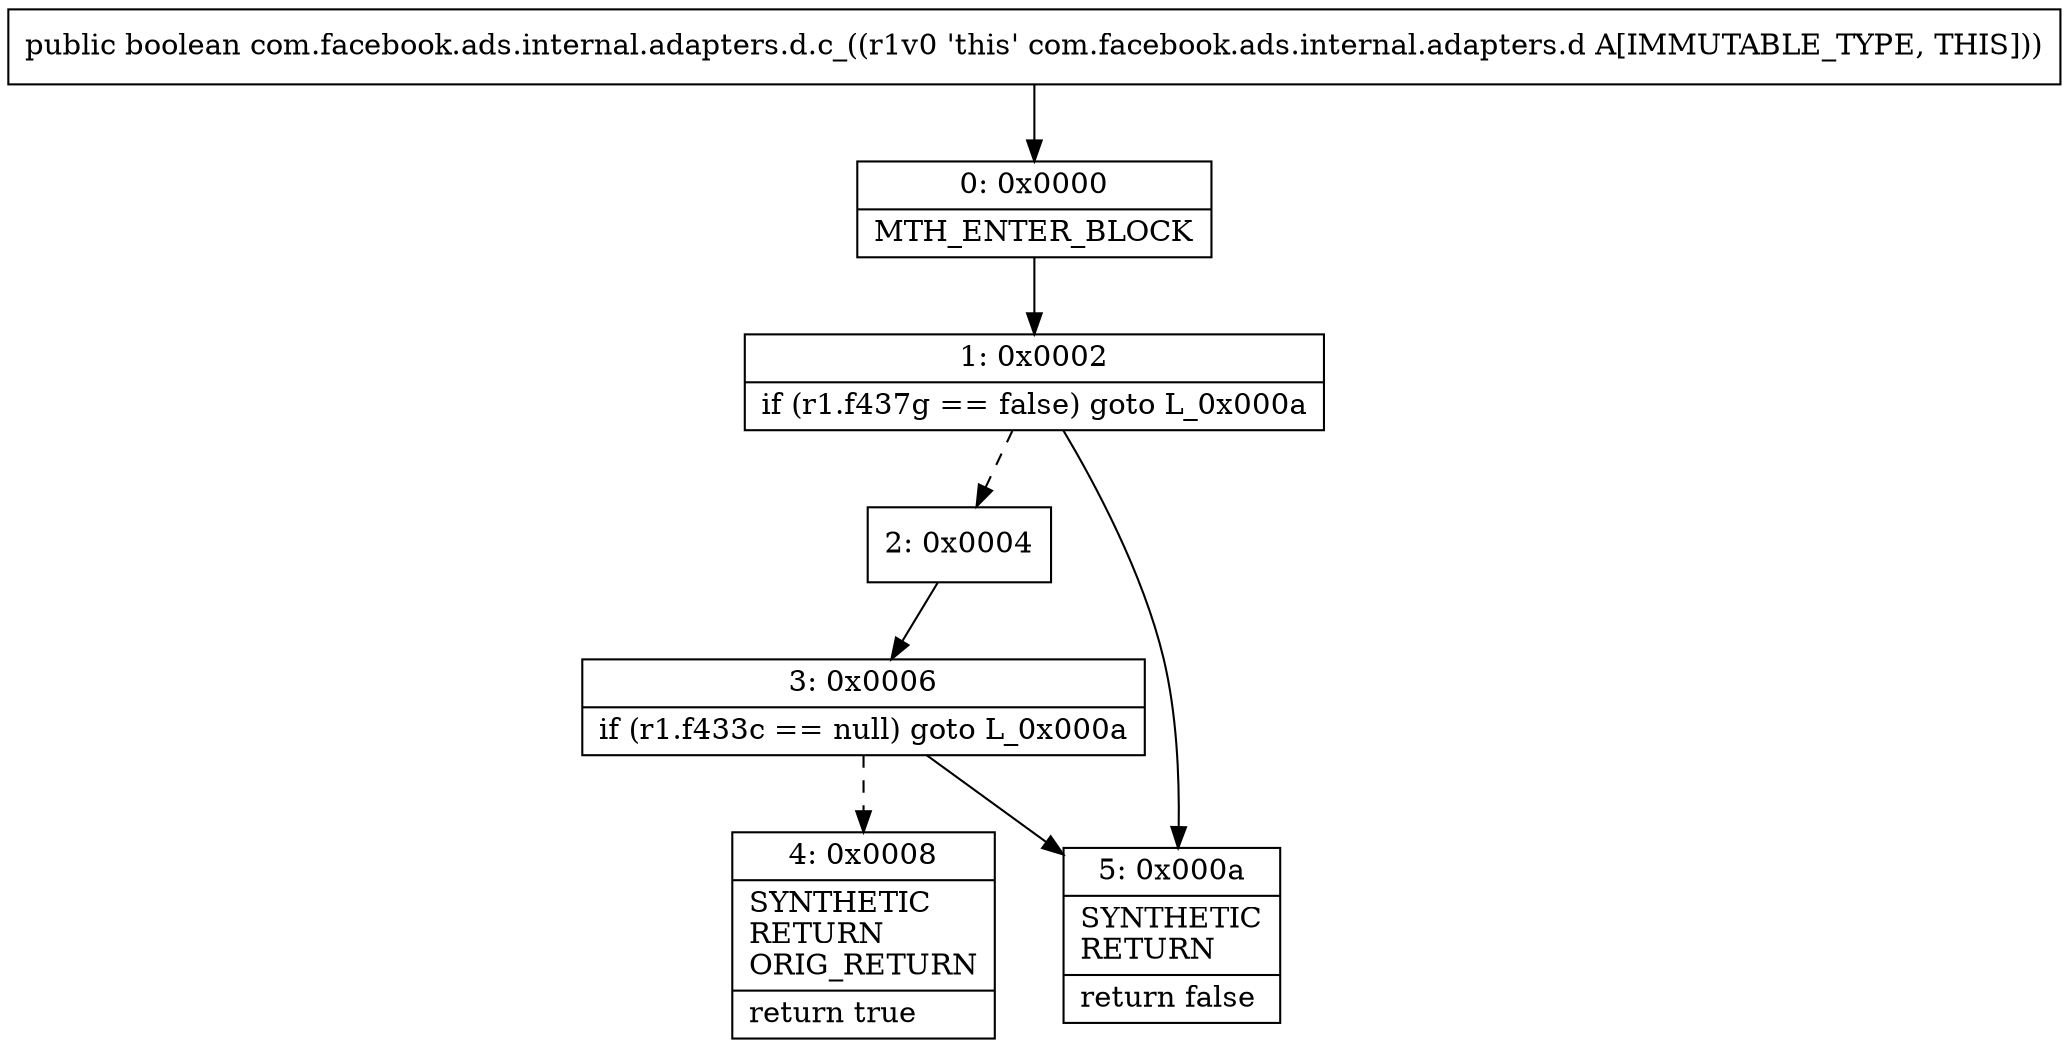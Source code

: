 digraph "CFG forcom.facebook.ads.internal.adapters.d.c_()Z" {
Node_0 [shape=record,label="{0\:\ 0x0000|MTH_ENTER_BLOCK\l}"];
Node_1 [shape=record,label="{1\:\ 0x0002|if (r1.f437g == false) goto L_0x000a\l}"];
Node_2 [shape=record,label="{2\:\ 0x0004}"];
Node_3 [shape=record,label="{3\:\ 0x0006|if (r1.f433c == null) goto L_0x000a\l}"];
Node_4 [shape=record,label="{4\:\ 0x0008|SYNTHETIC\lRETURN\lORIG_RETURN\l|return true\l}"];
Node_5 [shape=record,label="{5\:\ 0x000a|SYNTHETIC\lRETURN\l|return false\l}"];
MethodNode[shape=record,label="{public boolean com.facebook.ads.internal.adapters.d.c_((r1v0 'this' com.facebook.ads.internal.adapters.d A[IMMUTABLE_TYPE, THIS])) }"];
MethodNode -> Node_0;
Node_0 -> Node_1;
Node_1 -> Node_2[style=dashed];
Node_1 -> Node_5;
Node_2 -> Node_3;
Node_3 -> Node_4[style=dashed];
Node_3 -> Node_5;
}

